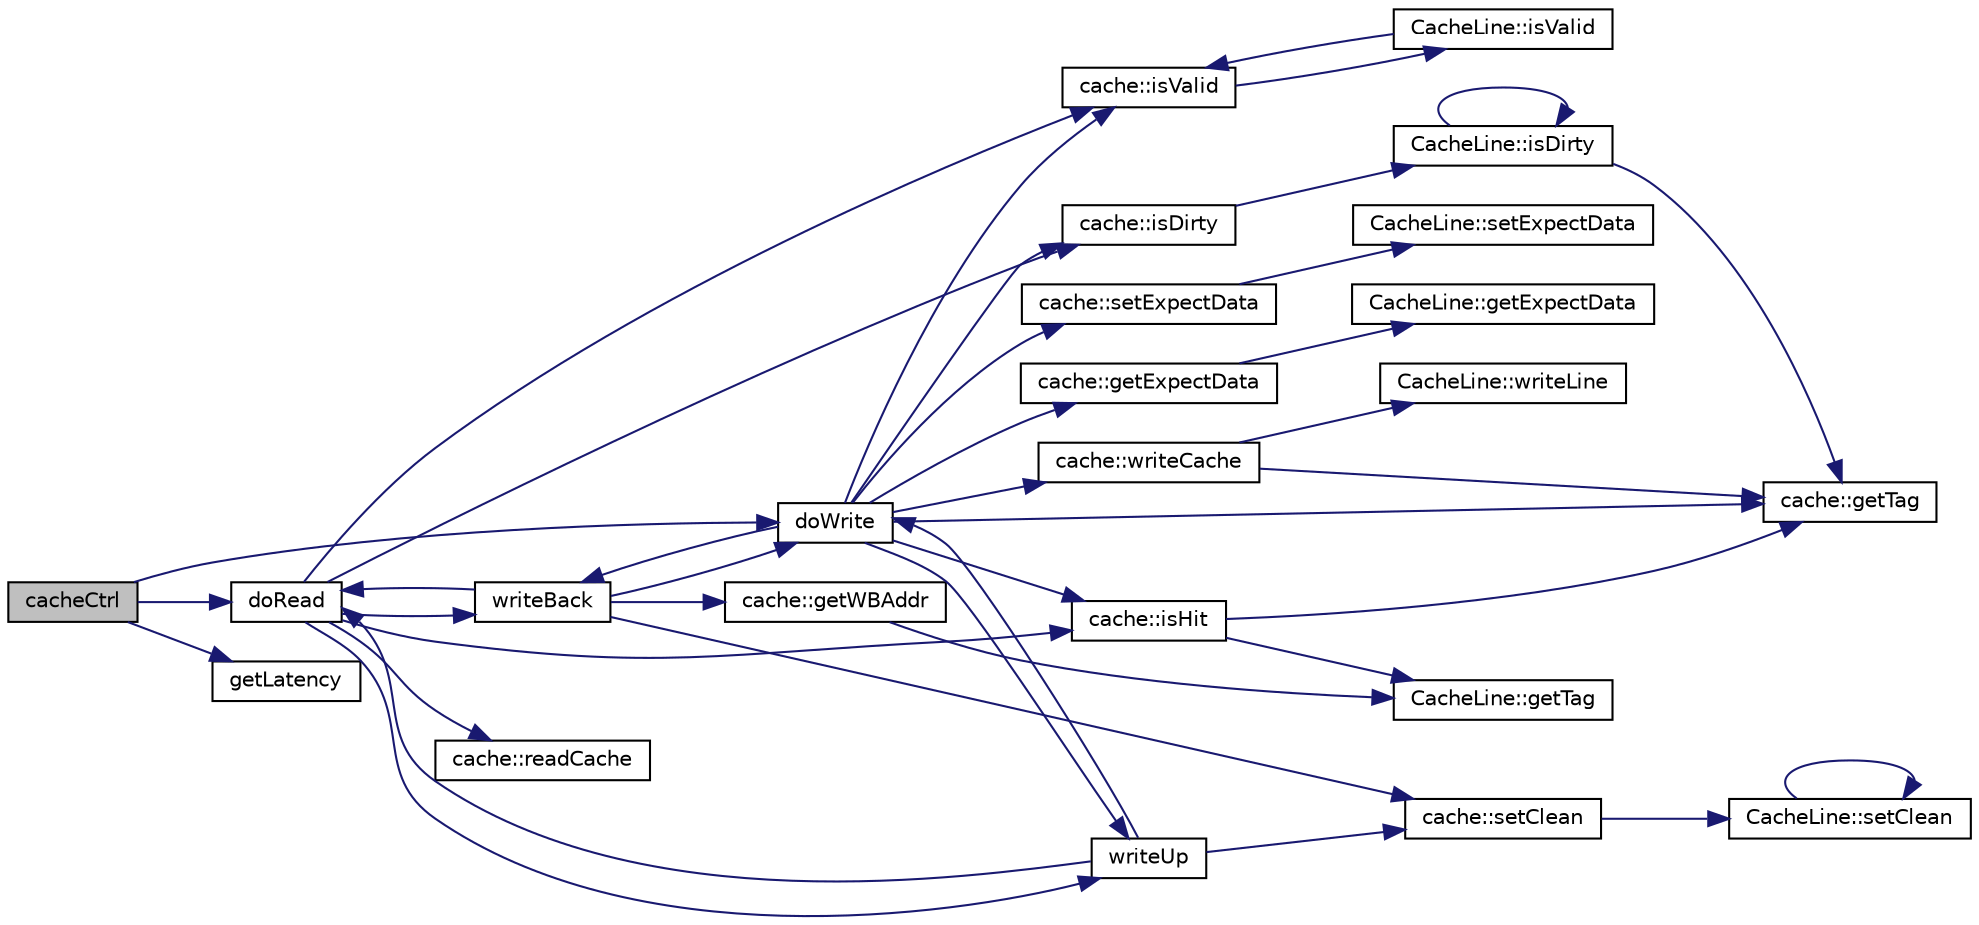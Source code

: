 digraph G
{
  edge [fontname="Helvetica",fontsize="10",labelfontname="Helvetica",labelfontsize="10"];
  node [fontname="Helvetica",fontsize="10",shape=record];
  rankdir=LR;
  Node1 [label="cacheCtrl",height=0.2,width=0.4,color="black", fillcolor="grey75", style="filled" fontcolor="black"];
  Node1 -> Node2 [color="midnightblue",fontsize="10",style="solid"];
  Node2 [label="doRead",height=0.2,width=0.4,color="black", fillcolor="white", style="filled",URL="$cacheCtrl_8cpp.html#aca22aa31c1e2231d94dea96de677955a"];
  Node2 -> Node3 [color="midnightblue",fontsize="10",style="solid"];
  Node3 [label="cache::isDirty",height=0.2,width=0.4,color="black", fillcolor="white", style="filled",URL="$classcache.html#ab1edc7f06068472ac043cbd293ae83ea"];
  Node3 -> Node4 [color="midnightblue",fontsize="10",style="solid"];
  Node4 [label="CacheLine::isDirty",height=0.2,width=0.4,color="black", fillcolor="white", style="filled",URL="$classCacheLine.html#afed987cce2570b44fd809fde13730cd8"];
  Node4 -> Node5 [color="midnightblue",fontsize="10",style="solid"];
  Node5 [label="cache::getTag",height=0.2,width=0.4,color="black", fillcolor="white", style="filled",URL="$classcache.html#a92b70abaf05ef86b5ee4e70b087f30a2"];
  Node4 -> Node4 [color="midnightblue",fontsize="10",style="solid"];
  Node2 -> Node6 [color="midnightblue",fontsize="10",style="solid"];
  Node6 [label="cache::isHit",height=0.2,width=0.4,color="black", fillcolor="white", style="filled",URL="$classcache.html#af39bc5f11fbca905873c840a8dcfb9b9"];
  Node6 -> Node7 [color="midnightblue",fontsize="10",style="solid"];
  Node7 [label="CacheLine::getTag",height=0.2,width=0.4,color="black", fillcolor="white", style="filled",URL="$classCacheLine.html#a5411336f888d3095ba6d54cf2359baec"];
  Node6 -> Node5 [color="midnightblue",fontsize="10",style="solid"];
  Node2 -> Node8 [color="midnightblue",fontsize="10",style="solid"];
  Node8 [label="cache::isValid",height=0.2,width=0.4,color="black", fillcolor="white", style="filled",URL="$classcache.html#a2c8e87daacbe31a4780e06db9d571742"];
  Node8 -> Node9 [color="midnightblue",fontsize="10",style="solid"];
  Node9 [label="CacheLine::isValid",height=0.2,width=0.4,color="black", fillcolor="white", style="filled",URL="$classCacheLine.html#a1a40d37c4061fb781a4d10961bed69f1"];
  Node9 -> Node8 [color="midnightblue",fontsize="10",style="solid"];
  Node2 -> Node10 [color="midnightblue",fontsize="10",style="solid"];
  Node10 [label="cache::readCache",height=0.2,width=0.4,color="black", fillcolor="white", style="filled",URL="$classcache.html#a8543792b7d9060b3701cb1b67d417b44"];
  Node2 -> Node11 [color="midnightblue",fontsize="10",style="solid"];
  Node11 [label="writeBack",height=0.2,width=0.4,color="black", fillcolor="white", style="filled",URL="$cacheCtrl_8cpp.html#a3c95fb18f45bc2704ececadb8e7a3200"];
  Node11 -> Node2 [color="midnightblue",fontsize="10",style="solid"];
  Node11 -> Node12 [color="midnightblue",fontsize="10",style="solid"];
  Node12 [label="doWrite",height=0.2,width=0.4,color="black", fillcolor="white", style="filled",URL="$cacheCtrl_8cpp.html#a940d1bcbe86e71d64bd1eede69d55324"];
  Node12 -> Node13 [color="midnightblue",fontsize="10",style="solid"];
  Node13 [label="cache::getExpectData",height=0.2,width=0.4,color="black", fillcolor="white", style="filled",URL="$classcache.html#a04b8a50e7f520e77898970f769481062"];
  Node13 -> Node14 [color="midnightblue",fontsize="10",style="solid"];
  Node14 [label="CacheLine::getExpectData",height=0.2,width=0.4,color="black", fillcolor="white", style="filled",URL="$classCacheLine.html#a3fe73f9f8e02abf4acc935a3d7849efa"];
  Node12 -> Node5 [color="midnightblue",fontsize="10",style="solid"];
  Node12 -> Node3 [color="midnightblue",fontsize="10",style="solid"];
  Node12 -> Node6 [color="midnightblue",fontsize="10",style="solid"];
  Node12 -> Node8 [color="midnightblue",fontsize="10",style="solid"];
  Node12 -> Node15 [color="midnightblue",fontsize="10",style="solid"];
  Node15 [label="cache::setExpectData",height=0.2,width=0.4,color="black", fillcolor="white", style="filled",URL="$classcache.html#aa78f9197a0412b6e53bf6463869e16e0"];
  Node15 -> Node16 [color="midnightblue",fontsize="10",style="solid"];
  Node16 [label="CacheLine::setExpectData",height=0.2,width=0.4,color="black", fillcolor="white", style="filled",URL="$classCacheLine.html#a7ad6add47edafaaf8f8b12a7f54e0b6d"];
  Node12 -> Node11 [color="midnightblue",fontsize="10",style="solid"];
  Node12 -> Node17 [color="midnightblue",fontsize="10",style="solid"];
  Node17 [label="cache::writeCache",height=0.2,width=0.4,color="black", fillcolor="white", style="filled",URL="$classcache.html#ab3b31a1d08bf67d960705e8b7e631546"];
  Node17 -> Node5 [color="midnightblue",fontsize="10",style="solid"];
  Node17 -> Node18 [color="midnightblue",fontsize="10",style="solid"];
  Node18 [label="CacheLine::writeLine",height=0.2,width=0.4,color="black", fillcolor="white", style="filled",URL="$classCacheLine.html#ad59b5f7ffc859f0030f89e3bb5780b63"];
  Node12 -> Node19 [color="midnightblue",fontsize="10",style="solid"];
  Node19 [label="writeUp",height=0.2,width=0.4,color="black", fillcolor="white", style="filled",URL="$cacheCtrl_8cpp.html#a2b7fac6feef0a70c72a45d493088b270"];
  Node19 -> Node2 [color="midnightblue",fontsize="10",style="solid"];
  Node19 -> Node12 [color="midnightblue",fontsize="10",style="solid"];
  Node19 -> Node20 [color="midnightblue",fontsize="10",style="solid"];
  Node20 [label="cache::setClean",height=0.2,width=0.4,color="black", fillcolor="white", style="filled",URL="$classcache.html#a88790ea3a4e3583eaae71a365e9568e7"];
  Node20 -> Node21 [color="midnightblue",fontsize="10",style="solid"];
  Node21 [label="CacheLine::setClean",height=0.2,width=0.4,color="black", fillcolor="white", style="filled",URL="$classCacheLine.html#a13c9c3c7fd7fe534ef02b57cbc33011b"];
  Node21 -> Node21 [color="midnightblue",fontsize="10",style="solid"];
  Node11 -> Node22 [color="midnightblue",fontsize="10",style="solid"];
  Node22 [label="cache::getWBAddr",height=0.2,width=0.4,color="black", fillcolor="white", style="filled",URL="$classcache.html#a5b239f74c2467fdf30f0cf2fceebf820"];
  Node22 -> Node7 [color="midnightblue",fontsize="10",style="solid"];
  Node11 -> Node20 [color="midnightblue",fontsize="10",style="solid"];
  Node2 -> Node19 [color="midnightblue",fontsize="10",style="solid"];
  Node1 -> Node12 [color="midnightblue",fontsize="10",style="solid"];
  Node1 -> Node23 [color="midnightblue",fontsize="10",style="solid"];
  Node23 [label="getLatency",height=0.2,width=0.4,color="black", fillcolor="white", style="filled",URL="$cacheCtrl_8h.html#a7c2452ed16a72831698606002127800d"];
}
